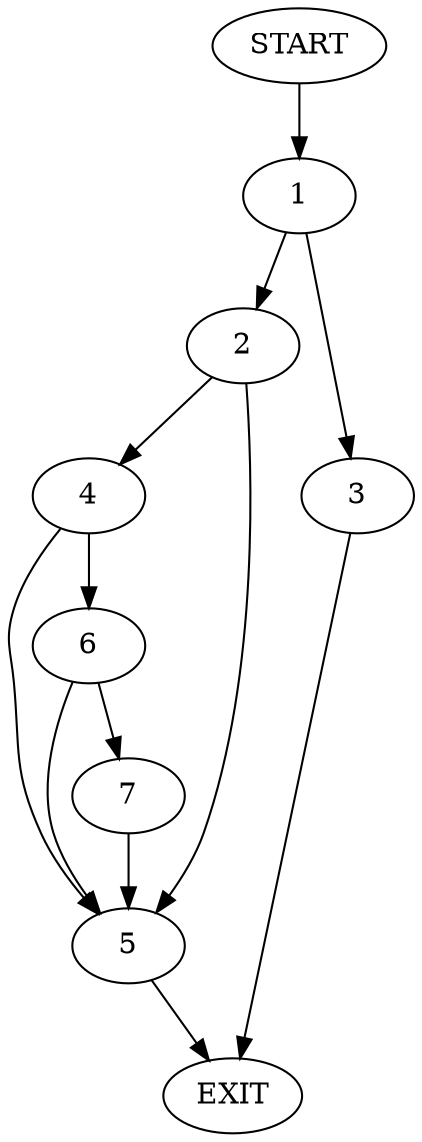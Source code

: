 digraph {
0 [label="START"]
8 [label="EXIT"]
0 -> 1
1 -> 2
1 -> 3
2 -> 4
2 -> 5
3 -> 8
5 -> 8
4 -> 6
4 -> 5
6 -> 7
6 -> 5
7 -> 5
}
